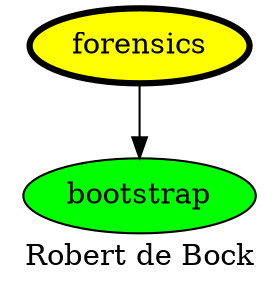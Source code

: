 digraph PhiloDilemma {
  label = "Robert de Bock" ;
  overlap=false
  {
    bootstrap [fillcolor=green style=filled]
    forensics [fillcolor=yellow style=filled penwidth=3]
  }
  forensics -> bootstrap
}
